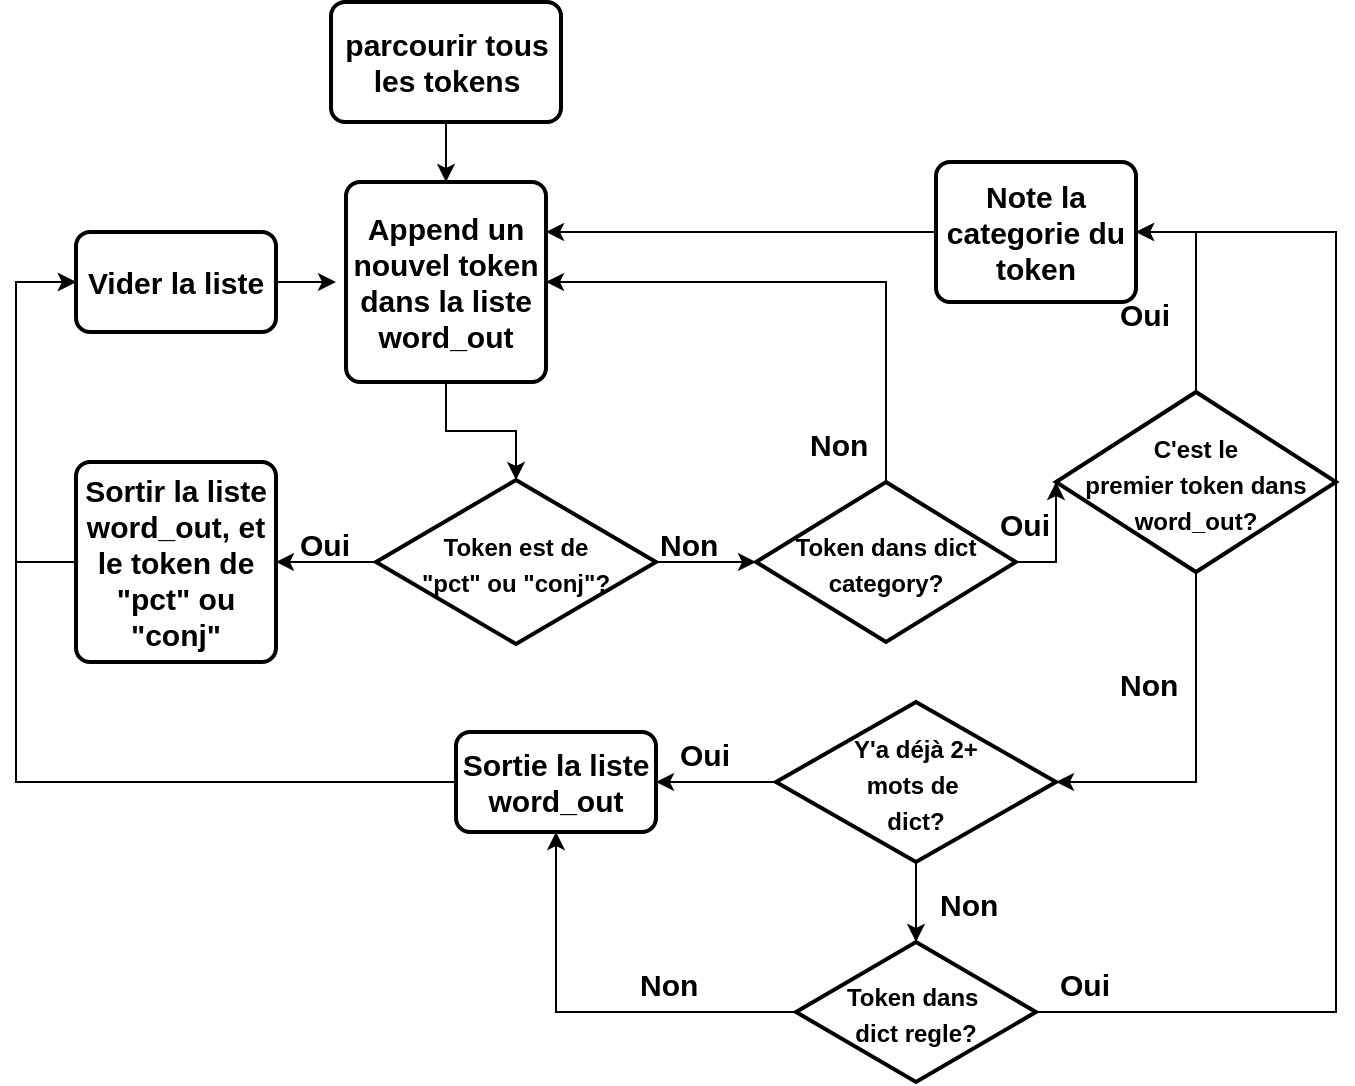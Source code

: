 <mxfile version="12.1.3" pages="1"><diagram id="sR2V5lVfB2wh24x4jTNh" name="Page-1"><mxGraphModel dx="768" dy="233" grid="1" gridSize="10" guides="1" tooltips="1" connect="1" arrows="1" fold="1" page="1" pageScale="1" pageWidth="850" pageHeight="1100" math="0" shadow="0"><root><mxCell id="0"/><mxCell id="1" parent="0"/><mxCell id="qdp-NTByS7OGNFSaiuUy-41" value="" style="edgeStyle=orthogonalEdgeStyle;rounded=0;orthogonalLoop=1;jettySize=auto;html=1;" edge="1" parent="1" source="qdp-NTByS7OGNFSaiuUy-39" target="qdp-NTByS7OGNFSaiuUy-40"><mxGeometry relative="1" as="geometry"/></mxCell><mxCell id="qdp-NTByS7OGNFSaiuUy-39" value="&lt;b&gt;&lt;font style=&quot;font-size: 15px&quot;&gt;Append un nouvel token dans la liste word_out&lt;/font&gt;&lt;/b&gt;" style="rounded=1;whiteSpace=wrap;html=1;absoluteArcSize=1;arcSize=14;strokeWidth=2;fillColor=none;" vertex="1" parent="1"><mxGeometry x="325" y="190" width="100" height="100" as="geometry"/></mxCell><mxCell id="qdp-NTByS7OGNFSaiuUy-44" value="" style="edgeStyle=orthogonalEdgeStyle;rounded=0;orthogonalLoop=1;jettySize=auto;html=1;entryX=1;entryY=0.5;entryDx=0;entryDy=0;" edge="1" parent="1" source="qdp-NTByS7OGNFSaiuUy-40" target="qdp-NTByS7OGNFSaiuUy-45"><mxGeometry relative="1" as="geometry"><mxPoint x="279.3" y="365" as="targetPoint"/></mxGeometry></mxCell><mxCell id="qdp-NTByS7OGNFSaiuUy-52" value="" style="edgeStyle=orthogonalEdgeStyle;rounded=0;orthogonalLoop=1;jettySize=auto;html=1;fontSize=15;entryX=0;entryY=0.5;entryDx=0;entryDy=0;entryPerimeter=0;" edge="1" parent="1" source="qdp-NTByS7OGNFSaiuUy-40" target="qdp-NTByS7OGNFSaiuUy-55"><mxGeometry relative="1" as="geometry"><mxPoint x="545" y="380" as="targetPoint"/></mxGeometry></mxCell><mxCell id="qdp-NTByS7OGNFSaiuUy-40" value="&lt;font style=&quot;font-size: 12px&quot;&gt;Token est de &lt;br&gt;&quot;pct&quot; ou &quot;conj&quot;?&lt;/font&gt;" style="strokeWidth=2;html=1;shape=mxgraph.flowchart.decision;whiteSpace=wrap;fillColor=none;fontSize=15;fontStyle=1" vertex="1" parent="1"><mxGeometry x="340" y="339" width="140" height="82" as="geometry"/></mxCell><mxCell id="qdp-NTByS7OGNFSaiuUy-47" value="" style="edgeStyle=orthogonalEdgeStyle;rounded=0;orthogonalLoop=1;jettySize=auto;html=1;fontSize=15;entryX=0;entryY=0.5;entryDx=0;entryDy=0;" edge="1" parent="1" source="qdp-NTByS7OGNFSaiuUy-45" target="qdp-NTByS7OGNFSaiuUy-48"><mxGeometry relative="1" as="geometry"><mxPoint x="210" y="250" as="targetPoint"/><Array as="points"><mxPoint x="160" y="380"/><mxPoint x="160" y="240"/></Array></mxGeometry></mxCell><mxCell id="qdp-NTByS7OGNFSaiuUy-45" value="&lt;span style=&quot;font-weight: 700 ; white-space: normal&quot;&gt;Sortir la liste word_out, et le token de &quot;pct&quot; ou &quot;conj&quot;&lt;/span&gt;" style="rounded=1;whiteSpace=wrap;html=1;absoluteArcSize=1;arcSize=14;strokeWidth=2;fillColor=none;fontSize=15;align=center;" vertex="1" parent="1"><mxGeometry x="190" y="330" width="100" height="100" as="geometry"/></mxCell><mxCell id="qdp-NTByS7OGNFSaiuUy-49" value="" style="edgeStyle=orthogonalEdgeStyle;rounded=0;orthogonalLoop=1;jettySize=auto;html=1;fontSize=15;" edge="1" parent="1" source="qdp-NTByS7OGNFSaiuUy-48"><mxGeometry relative="1" as="geometry"><mxPoint x="320" y="240" as="targetPoint"/></mxGeometry></mxCell><mxCell id="qdp-NTByS7OGNFSaiuUy-48" value="Vider la liste" style="rounded=1;whiteSpace=wrap;html=1;absoluteArcSize=1;arcSize=14;strokeWidth=2;fillColor=none;fontSize=15;align=center;fontStyle=1" vertex="1" parent="1"><mxGeometry x="190" y="215" width="100" height="50" as="geometry"/></mxCell><mxCell id="qdp-NTByS7OGNFSaiuUy-50" value="Oui" style="text;html=1;resizable=0;points=[];autosize=1;align=left;verticalAlign=top;spacingTop=-4;fontSize=15;fontStyle=1" vertex="1" parent="1"><mxGeometry x="300" y="360" width="40" height="20" as="geometry"/></mxCell><mxCell id="qdp-NTByS7OGNFSaiuUy-53" value="&lt;b&gt;Non&lt;/b&gt;" style="text;html=1;resizable=0;points=[];autosize=1;align=left;verticalAlign=top;spacingTop=-4;fontSize=15;" vertex="1" parent="1"><mxGeometry x="480" y="360" width="40" height="20" as="geometry"/></mxCell><mxCell id="qdp-NTByS7OGNFSaiuUy-59" style="edgeStyle=orthogonalEdgeStyle;rounded=0;orthogonalLoop=1;jettySize=auto;html=1;entryX=1;entryY=0.5;entryDx=0;entryDy=0;fontSize=15;" edge="1" parent="1" source="qdp-NTByS7OGNFSaiuUy-55" target="qdp-NTByS7OGNFSaiuUy-39"><mxGeometry relative="1" as="geometry"><Array as="points"><mxPoint x="595" y="240"/></Array></mxGeometry></mxCell><mxCell id="qdp-NTByS7OGNFSaiuUy-62" style="edgeStyle=orthogonalEdgeStyle;rounded=0;orthogonalLoop=1;jettySize=auto;html=1;entryX=0;entryY=0.5;entryDx=0;entryDy=0;entryPerimeter=0;fontSize=15;" edge="1" parent="1" source="qdp-NTByS7OGNFSaiuUy-55" target="qdp-NTByS7OGNFSaiuUy-61"><mxGeometry relative="1" as="geometry"/></mxCell><mxCell id="qdp-NTByS7OGNFSaiuUy-55" value="&lt;b style=&quot;font-size: 12px&quot;&gt;Token dans dict category?&lt;/b&gt;" style="strokeWidth=2;html=1;shape=mxgraph.flowchart.decision;whiteSpace=wrap;fillColor=none;fontSize=15;align=center;" vertex="1" parent="1"><mxGeometry x="530" y="340" width="130" height="80" as="geometry"/></mxCell><mxCell id="qdp-NTByS7OGNFSaiuUy-60" value="&lt;b&gt;Non&lt;/b&gt;" style="text;html=1;resizable=0;points=[];autosize=1;align=left;verticalAlign=top;spacingTop=-4;fontSize=15;" vertex="1" parent="1"><mxGeometry x="555" y="310" width="40" height="20" as="geometry"/></mxCell><mxCell id="qdp-NTByS7OGNFSaiuUy-65" style="edgeStyle=orthogonalEdgeStyle;rounded=0;orthogonalLoop=1;jettySize=auto;html=1;entryX=1;entryY=0.5;entryDx=0;entryDy=0;fontSize=15;" edge="1" parent="1" source="qdp-NTByS7OGNFSaiuUy-61" target="qdp-NTByS7OGNFSaiuUy-64"><mxGeometry relative="1" as="geometry"/></mxCell><mxCell id="qdp-NTByS7OGNFSaiuUy-70" style="edgeStyle=orthogonalEdgeStyle;rounded=0;orthogonalLoop=1;jettySize=auto;html=1;entryX=1;entryY=0.5;entryDx=0;entryDy=0;entryPerimeter=0;fontSize=15;" edge="1" parent="1" source="qdp-NTByS7OGNFSaiuUy-61" target="qdp-NTByS7OGNFSaiuUy-69"><mxGeometry relative="1" as="geometry"/></mxCell><mxCell id="qdp-NTByS7OGNFSaiuUy-61" value="&lt;font style=&quot;font-size: 12px&quot;&gt;&lt;b&gt;C'est le&lt;br&gt;premier token dans word_out?&lt;/b&gt;&lt;/font&gt;" style="strokeWidth=2;html=1;shape=mxgraph.flowchart.decision;whiteSpace=wrap;fillColor=none;fontSize=15;align=center;" vertex="1" parent="1"><mxGeometry x="680" y="295" width="140" height="90" as="geometry"/></mxCell><mxCell id="qdp-NTByS7OGNFSaiuUy-63" value="Oui" style="text;html=1;resizable=0;points=[];autosize=1;align=left;verticalAlign=top;spacingTop=-4;fontSize=15;fontStyle=1" vertex="1" parent="1"><mxGeometry x="650" y="350" width="40" height="20" as="geometry"/></mxCell><mxCell id="qdp-NTByS7OGNFSaiuUy-68" value="" style="edgeStyle=orthogonalEdgeStyle;rounded=0;orthogonalLoop=1;jettySize=auto;html=1;fontSize=15;entryX=1;entryY=0.25;entryDx=0;entryDy=0;" edge="1" parent="1" source="qdp-NTByS7OGNFSaiuUy-64" target="qdp-NTByS7OGNFSaiuUy-39"><mxGeometry relative="1" as="geometry"><mxPoint x="540" y="195" as="targetPoint"/></mxGeometry></mxCell><mxCell id="qdp-NTByS7OGNFSaiuUy-64" value="&lt;b&gt;Note la categorie du token&lt;/b&gt;" style="rounded=1;whiteSpace=wrap;html=1;absoluteArcSize=1;arcSize=14;strokeWidth=2;fillColor=none;fontSize=15;align=center;" vertex="1" parent="1"><mxGeometry x="620" y="180" width="100" height="70" as="geometry"/></mxCell><mxCell id="qdp-NTByS7OGNFSaiuUy-66" value="Oui" style="text;html=1;resizable=0;points=[];autosize=1;align=left;verticalAlign=top;spacingTop=-4;fontSize=15;fontStyle=1" vertex="1" parent="1"><mxGeometry x="710" y="245" width="40" height="20" as="geometry"/></mxCell><mxCell id="qdp-NTByS7OGNFSaiuUy-73" value="" style="edgeStyle=orthogonalEdgeStyle;rounded=0;orthogonalLoop=1;jettySize=auto;html=1;fontSize=15;" edge="1" parent="1" source="qdp-NTByS7OGNFSaiuUy-69" target="qdp-NTByS7OGNFSaiuUy-72"><mxGeometry relative="1" as="geometry"/></mxCell><mxCell id="qdp-NTByS7OGNFSaiuUy-77" value="" style="edgeStyle=orthogonalEdgeStyle;rounded=0;orthogonalLoop=1;jettySize=auto;html=1;fontSize=15;" edge="1" parent="1" source="qdp-NTByS7OGNFSaiuUy-69" target="qdp-NTByS7OGNFSaiuUy-76"><mxGeometry relative="1" as="geometry"/></mxCell><mxCell id="qdp-NTByS7OGNFSaiuUy-69" value="&lt;b style=&quot;font-size: 12px&quot;&gt;Y'a déjà 2+&lt;br&gt;mots de&amp;nbsp;&lt;br&gt;dict?&lt;/b&gt;" style="strokeWidth=2;html=1;shape=mxgraph.flowchart.decision;whiteSpace=wrap;fillColor=none;fontSize=15;align=center;" vertex="1" parent="1"><mxGeometry x="540" y="450" width="140" height="80" as="geometry"/></mxCell><mxCell id="qdp-NTByS7OGNFSaiuUy-71" value="&lt;b&gt;Non&lt;/b&gt;" style="text;html=1;resizable=0;points=[];autosize=1;align=left;verticalAlign=top;spacingTop=-4;fontSize=15;" vertex="1" parent="1"><mxGeometry x="710" y="430" width="40" height="20" as="geometry"/></mxCell><mxCell id="qdp-NTByS7OGNFSaiuUy-74" style="edgeStyle=orthogonalEdgeStyle;rounded=0;orthogonalLoop=1;jettySize=auto;html=1;fontSize=15;entryX=0;entryY=0.5;entryDx=0;entryDy=0;" edge="1" parent="1" source="qdp-NTByS7OGNFSaiuUy-72" target="qdp-NTByS7OGNFSaiuUy-48"><mxGeometry relative="1" as="geometry"><mxPoint x="160" y="360" as="targetPoint"/><Array as="points"><mxPoint x="160" y="490"/><mxPoint x="160" y="240"/></Array></mxGeometry></mxCell><mxCell id="qdp-NTByS7OGNFSaiuUy-72" value="&lt;b&gt;Sortie la liste word_out&lt;/b&gt;" style="rounded=1;whiteSpace=wrap;html=1;absoluteArcSize=1;arcSize=14;strokeWidth=2;fillColor=none;fontSize=15;align=center;" vertex="1" parent="1"><mxGeometry x="380" y="465" width="100" height="50" as="geometry"/></mxCell><mxCell id="qdp-NTByS7OGNFSaiuUy-75" value="Oui" style="text;html=1;resizable=0;points=[];autosize=1;align=left;verticalAlign=top;spacingTop=-4;fontSize=15;fontStyle=1" vertex="1" parent="1"><mxGeometry x="490" y="465" width="40" height="20" as="geometry"/></mxCell><mxCell id="qdp-NTByS7OGNFSaiuUy-79" style="edgeStyle=orthogonalEdgeStyle;rounded=0;orthogonalLoop=1;jettySize=auto;html=1;entryX=1;entryY=0.5;entryDx=0;entryDy=0;fontSize=15;" edge="1" parent="1" source="qdp-NTByS7OGNFSaiuUy-76" target="qdp-NTByS7OGNFSaiuUy-64"><mxGeometry relative="1" as="geometry"><Array as="points"><mxPoint x="820" y="605"/><mxPoint x="820" y="215"/></Array></mxGeometry></mxCell><mxCell id="qdp-NTByS7OGNFSaiuUy-81" style="edgeStyle=orthogonalEdgeStyle;rounded=0;orthogonalLoop=1;jettySize=auto;html=1;entryX=0.5;entryY=1;entryDx=0;entryDy=0;fontSize=15;" edge="1" parent="1" source="qdp-NTByS7OGNFSaiuUy-76" target="qdp-NTByS7OGNFSaiuUy-72"><mxGeometry relative="1" as="geometry"/></mxCell><mxCell id="qdp-NTByS7OGNFSaiuUy-76" value="&lt;font style=&quot;font-size: 12px&quot;&gt;&lt;b&gt;Token dans&amp;nbsp;&lt;br&gt;dict regle?&lt;/b&gt;&lt;/font&gt;" style="strokeWidth=2;html=1;shape=mxgraph.flowchart.decision;whiteSpace=wrap;fillColor=none;fontSize=15;align=center;" vertex="1" parent="1"><mxGeometry x="550" y="570" width="120" height="70" as="geometry"/></mxCell><mxCell id="qdp-NTByS7OGNFSaiuUy-78" value="&lt;b&gt;Non&lt;/b&gt;" style="text;html=1;resizable=0;points=[];autosize=1;align=left;verticalAlign=top;spacingTop=-4;fontSize=15;" vertex="1" parent="1"><mxGeometry x="620" y="540" width="40" height="20" as="geometry"/></mxCell><mxCell id="qdp-NTByS7OGNFSaiuUy-80" value="Oui" style="text;html=1;resizable=0;points=[];autosize=1;align=left;verticalAlign=top;spacingTop=-4;fontSize=15;fontStyle=1" vertex="1" parent="1"><mxGeometry x="680" y="580" width="40" height="20" as="geometry"/></mxCell><mxCell id="qdp-NTByS7OGNFSaiuUy-82" value="&lt;b&gt;Non&lt;/b&gt;" style="text;html=1;resizable=0;points=[];autosize=1;align=left;verticalAlign=top;spacingTop=-4;fontSize=15;" vertex="1" parent="1"><mxGeometry x="470" y="580" width="40" height="20" as="geometry"/></mxCell><mxCell id="qdp-NTByS7OGNFSaiuUy-84" value="" style="edgeStyle=orthogonalEdgeStyle;rounded=0;orthogonalLoop=1;jettySize=auto;html=1;fontSize=15;" edge="1" parent="1" source="qdp-NTByS7OGNFSaiuUy-83" target="qdp-NTByS7OGNFSaiuUy-39"><mxGeometry relative="1" as="geometry"/></mxCell><mxCell id="qdp-NTByS7OGNFSaiuUy-83" value="&lt;b&gt;parcourir tous les tokens&lt;/b&gt;" style="rounded=1;whiteSpace=wrap;html=1;absoluteArcSize=1;arcSize=14;strokeWidth=2;fillColor=none;fontSize=15;align=center;" vertex="1" parent="1"><mxGeometry x="317.5" y="100" width="115" height="60" as="geometry"/></mxCell></root></mxGraphModel></diagram></mxfile>